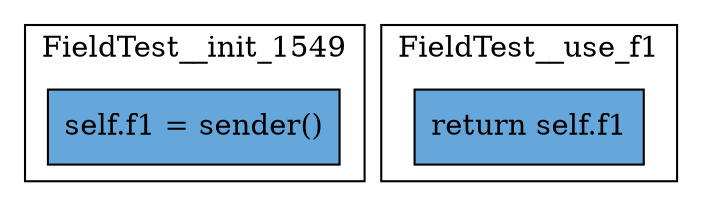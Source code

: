 digraph "never-accessed-2" {
    node [shape=box];
    subgraph "cluster_FieldTest__init_1549" {
        label="FieldTest__init_1549";
        "FieldTest__init_1549_142" [label="self.f1 = sender()",style=filled,fillcolor="#66A7DB"];
    }
    subgraph "cluster_FieldTest__use_f1" {
        label="FieldTest__use_f1";
        "FieldTest__use_f1_143" [label="return self.f1",style=filled,fillcolor="#66A7DB"];
    }
}
